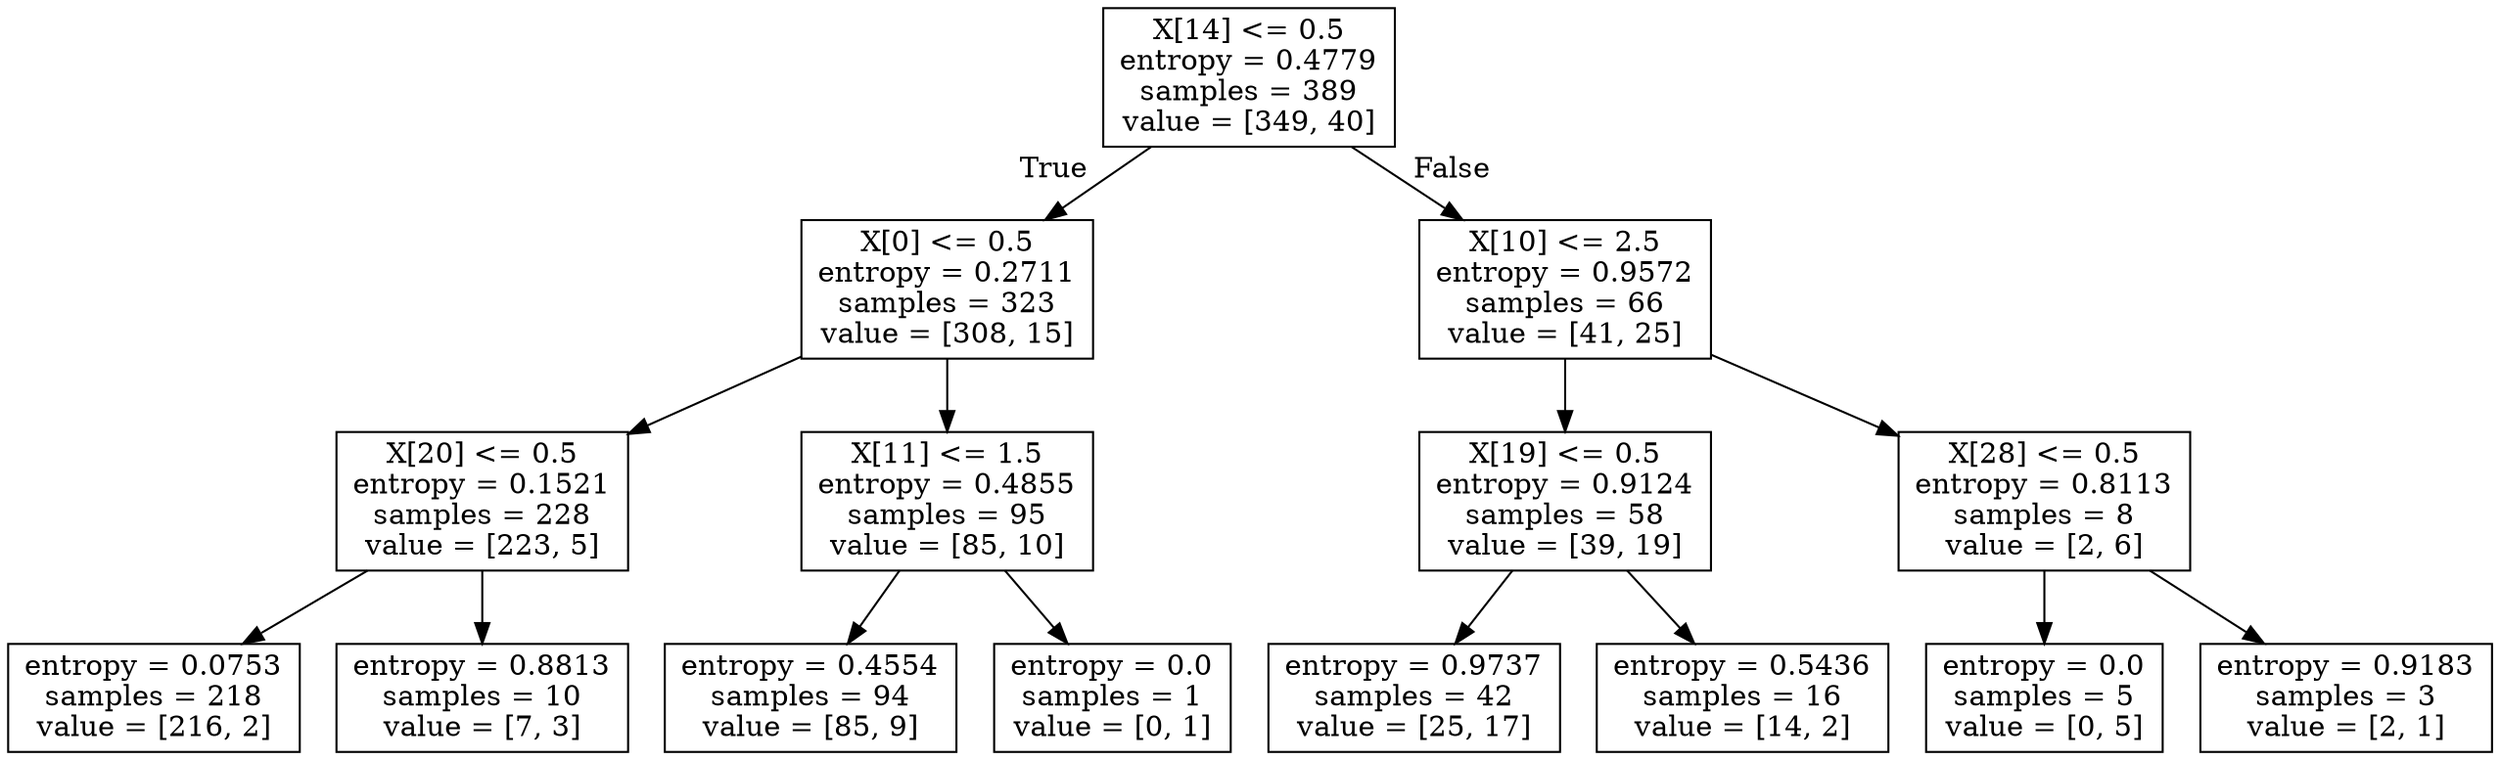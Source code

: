 digraph Tree {
node [shape=box] ;
0 [label="X[14] <= 0.5\nentropy = 0.4779\nsamples = 389\nvalue = [349, 40]"] ;
1 [label="X[0] <= 0.5\nentropy = 0.2711\nsamples = 323\nvalue = [308, 15]"] ;
0 -> 1 [labeldistance=2.5, labelangle=45, headlabel="True"] ;
2 [label="X[20] <= 0.5\nentropy = 0.1521\nsamples = 228\nvalue = [223, 5]"] ;
1 -> 2 ;
3 [label="entropy = 0.0753\nsamples = 218\nvalue = [216, 2]"] ;
2 -> 3 ;
4 [label="entropy = 0.8813\nsamples = 10\nvalue = [7, 3]"] ;
2 -> 4 ;
5 [label="X[11] <= 1.5\nentropy = 0.4855\nsamples = 95\nvalue = [85, 10]"] ;
1 -> 5 ;
6 [label="entropy = 0.4554\nsamples = 94\nvalue = [85, 9]"] ;
5 -> 6 ;
7 [label="entropy = 0.0\nsamples = 1\nvalue = [0, 1]"] ;
5 -> 7 ;
8 [label="X[10] <= 2.5\nentropy = 0.9572\nsamples = 66\nvalue = [41, 25]"] ;
0 -> 8 [labeldistance=2.5, labelangle=-45, headlabel="False"] ;
9 [label="X[19] <= 0.5\nentropy = 0.9124\nsamples = 58\nvalue = [39, 19]"] ;
8 -> 9 ;
10 [label="entropy = 0.9737\nsamples = 42\nvalue = [25, 17]"] ;
9 -> 10 ;
11 [label="entropy = 0.5436\nsamples = 16\nvalue = [14, 2]"] ;
9 -> 11 ;
12 [label="X[28] <= 0.5\nentropy = 0.8113\nsamples = 8\nvalue = [2, 6]"] ;
8 -> 12 ;
13 [label="entropy = 0.0\nsamples = 5\nvalue = [0, 5]"] ;
12 -> 13 ;
14 [label="entropy = 0.9183\nsamples = 3\nvalue = [2, 1]"] ;
12 -> 14 ;
}